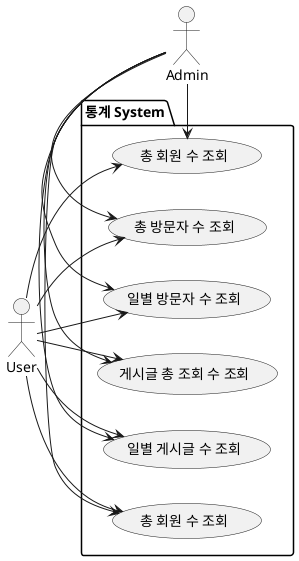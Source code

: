 @startuml
'https://plantuml.com/use-case-diagram
left to right direction
actor User as u
actor Admin as a



package "통계 System"{
    usecase "총 회원 수 조회" as UC1
    usecase "총 회원 수 조회" as UC2
    usecase "총 방문자 수 조회" as UC3
    usecase "일별 방문자 수 조회" as UC4
    usecase "게시글 총 조회 수 조회" as UC5
    usecase "일별 게시글 수 조회" as UC6
}

u -->  UC1
u ->  UC2
u ->  UC3
u ->  UC4
u ->  UC5
u ->  UC6
a -> UC1
a -> UC2
a -> UC3
a -> UC4
a -> UC5
a -> UC6


'note right of Admin : This is an example.

@enduml